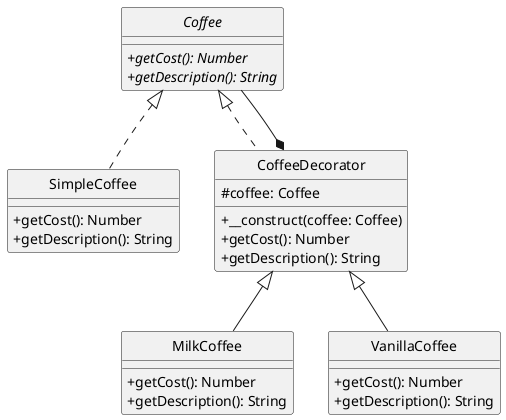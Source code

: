 @startuml
skinparam classAttributeIconSize 0
skinparam monochrome true
hide circle

interface Coffee
{
  {abstract} +getCost(): Number
  {abstract} +getDescription(): String
}

class SimpleCoffee
{
  +getCost(): Number
  +getDescription(): String
}

class CoffeeDecorator
{
  #coffee: Coffee
  +__construct(coffee: Coffee)
  +getCost(): Number
  +getDescription(): String
}

class MilkCoffee
{
  +getCost(): Number
  +getDescription(): String
}

class VanillaCoffee
{
  +getCost(): Number
  +getDescription(): String
}

Coffee <|.. SimpleCoffee
Coffee -[hidden]- SimpleCoffee
Coffee <|.. CoffeeDecorator
Coffee --* CoffeeDecorator
CoffeeDecorator <|-- MilkCoffee
CoffeeDecorator <|-- VanillaCoffee
@enduml
